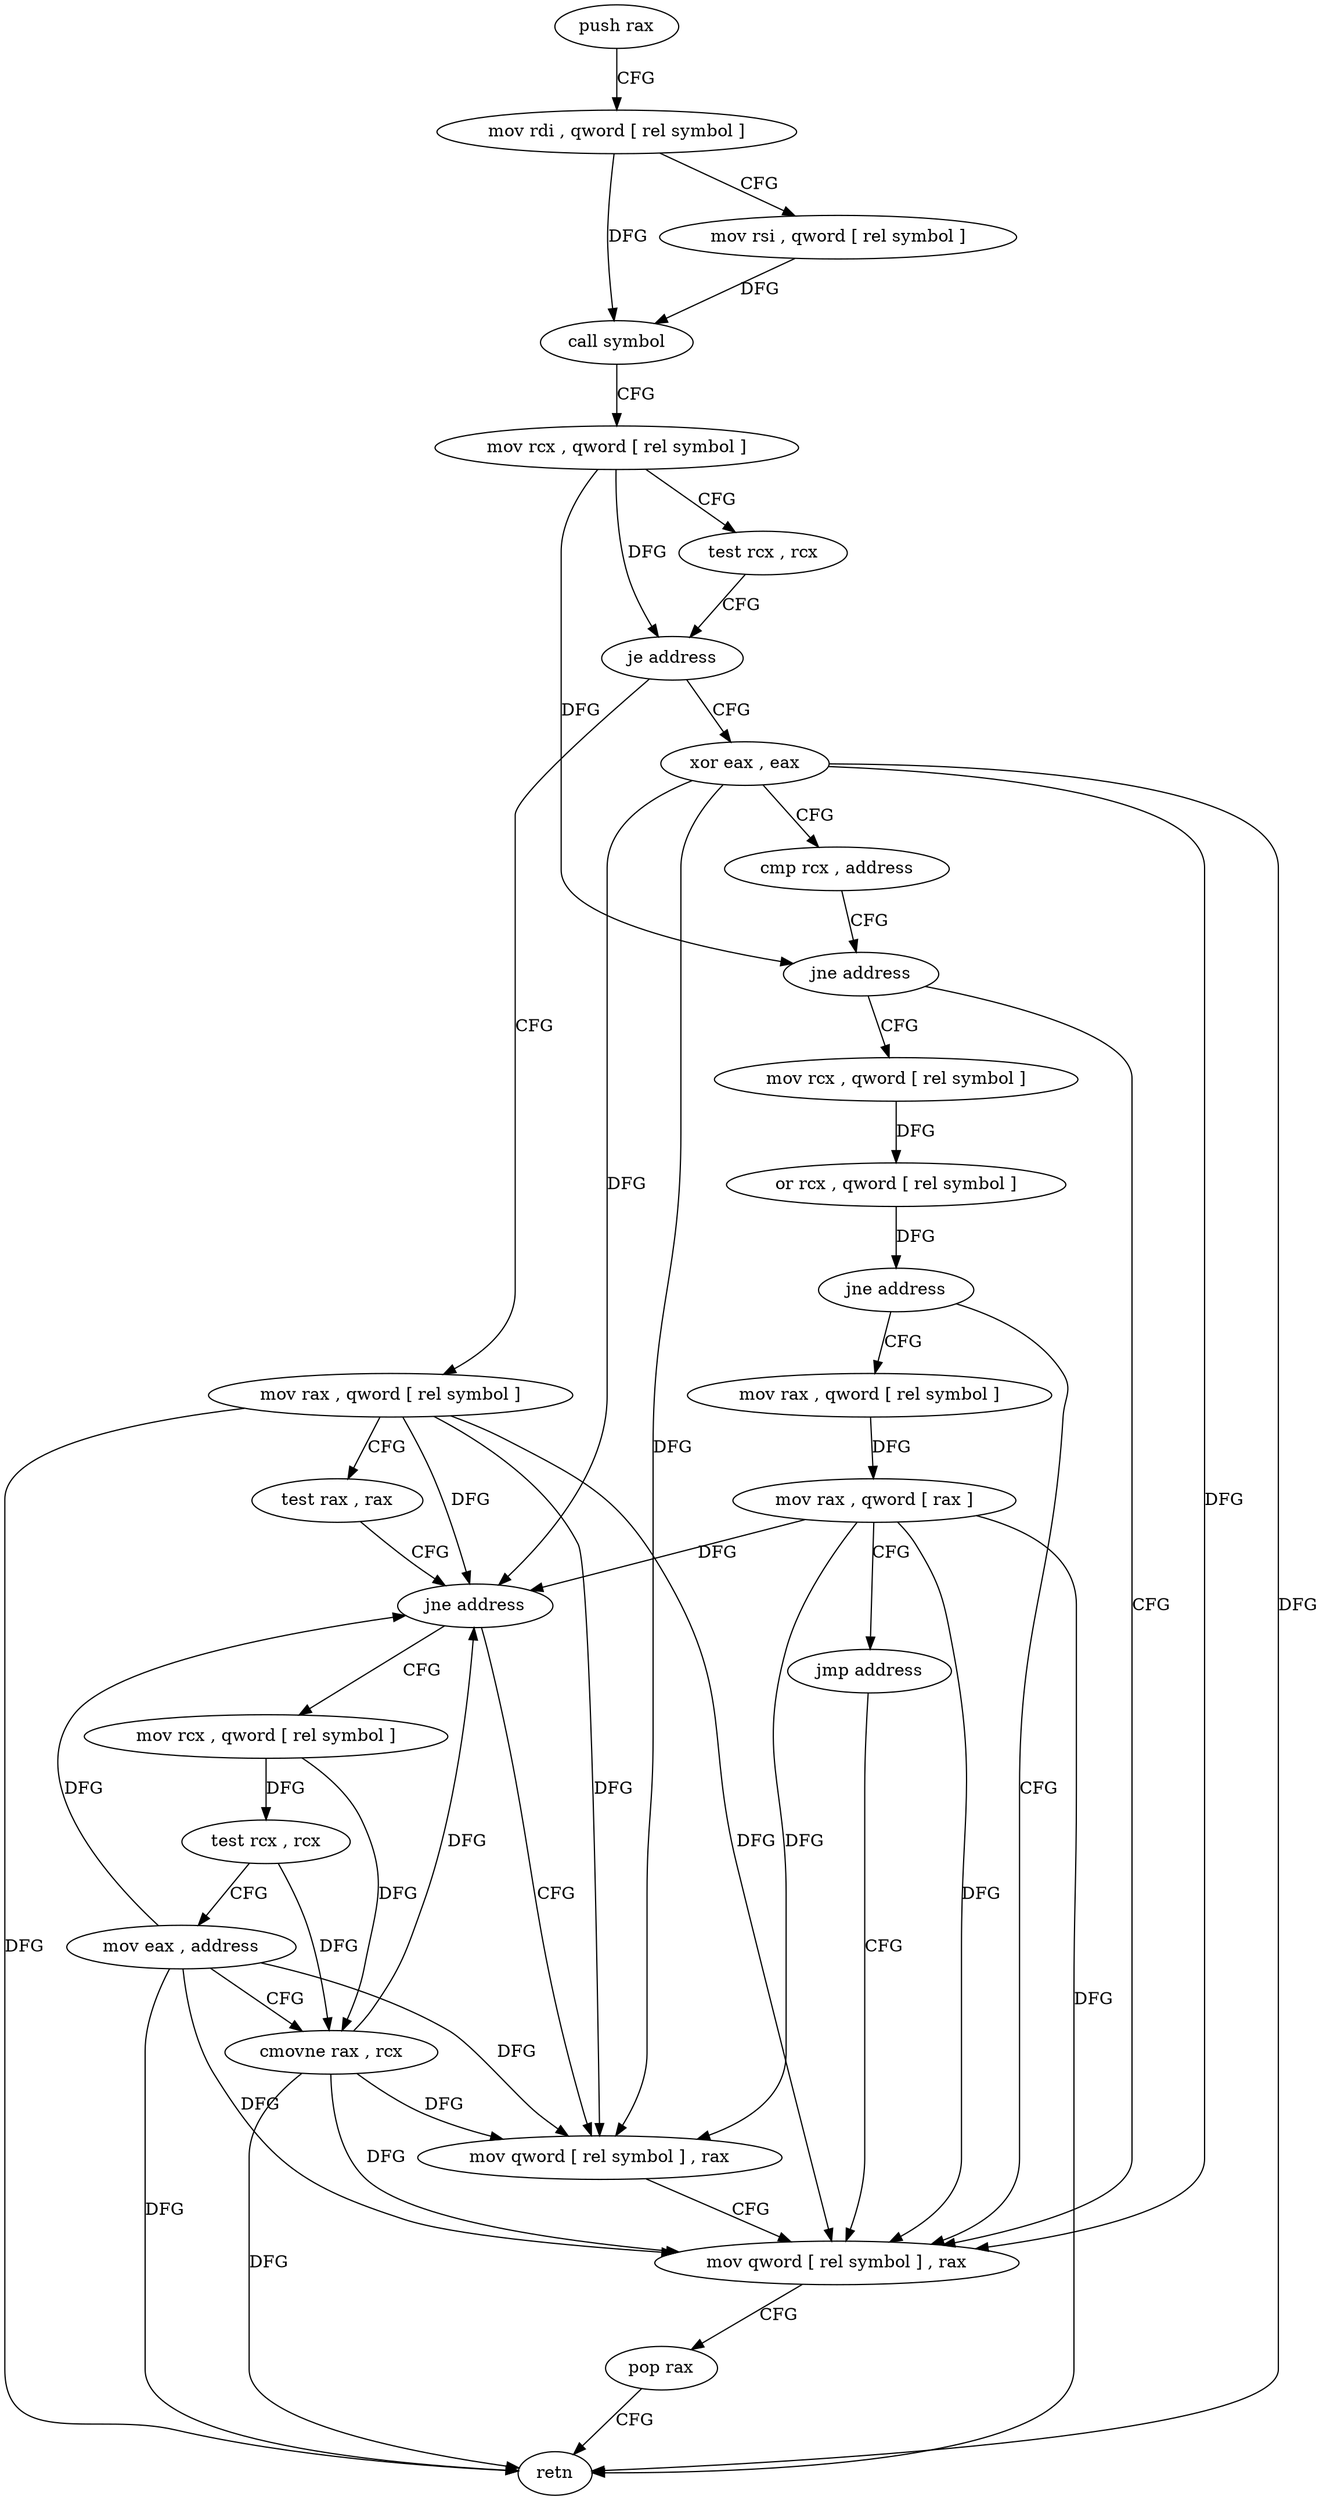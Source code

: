 digraph "func" {
"4202400" [label = "push rax" ]
"4202401" [label = "mov rdi , qword [ rel symbol ]" ]
"4202408" [label = "mov rsi , qword [ rel symbol ]" ]
"4202415" [label = "call symbol" ]
"4202420" [label = "mov rcx , qword [ rel symbol ]" ]
"4202427" [label = "test rcx , rcx" ]
"4202430" [label = "je address" ]
"4202468" [label = "mov rax , qword [ rel symbol ]" ]
"4202432" [label = "xor eax , eax" ]
"4202475" [label = "test rax , rax" ]
"4202478" [label = "jne address" ]
"4202499" [label = "mov qword [ rel symbol ] , rax" ]
"4202480" [label = "mov rcx , qword [ rel symbol ]" ]
"4202434" [label = "cmp rcx , address" ]
"4202438" [label = "jne address" ]
"4202506" [label = "mov qword [ rel symbol ] , rax" ]
"4202440" [label = "mov rcx , qword [ rel symbol ]" ]
"4202487" [label = "test rcx , rcx" ]
"4202490" [label = "mov eax , address" ]
"4202495" [label = "cmovne rax , rcx" ]
"4202513" [label = "pop rax" ]
"4202514" [label = "retn" ]
"4202447" [label = "or rcx , qword [ rel symbol ]" ]
"4202454" [label = "jne address" ]
"4202456" [label = "mov rax , qword [ rel symbol ]" ]
"4202463" [label = "mov rax , qword [ rax ]" ]
"4202466" [label = "jmp address" ]
"4202400" -> "4202401" [ label = "CFG" ]
"4202401" -> "4202408" [ label = "CFG" ]
"4202401" -> "4202415" [ label = "DFG" ]
"4202408" -> "4202415" [ label = "DFG" ]
"4202415" -> "4202420" [ label = "CFG" ]
"4202420" -> "4202427" [ label = "CFG" ]
"4202420" -> "4202430" [ label = "DFG" ]
"4202420" -> "4202438" [ label = "DFG" ]
"4202427" -> "4202430" [ label = "CFG" ]
"4202430" -> "4202468" [ label = "CFG" ]
"4202430" -> "4202432" [ label = "CFG" ]
"4202468" -> "4202475" [ label = "CFG" ]
"4202468" -> "4202478" [ label = "DFG" ]
"4202468" -> "4202499" [ label = "DFG" ]
"4202468" -> "4202506" [ label = "DFG" ]
"4202468" -> "4202514" [ label = "DFG" ]
"4202432" -> "4202434" [ label = "CFG" ]
"4202432" -> "4202478" [ label = "DFG" ]
"4202432" -> "4202499" [ label = "DFG" ]
"4202432" -> "4202506" [ label = "DFG" ]
"4202432" -> "4202514" [ label = "DFG" ]
"4202475" -> "4202478" [ label = "CFG" ]
"4202478" -> "4202499" [ label = "CFG" ]
"4202478" -> "4202480" [ label = "CFG" ]
"4202499" -> "4202506" [ label = "CFG" ]
"4202480" -> "4202487" [ label = "DFG" ]
"4202480" -> "4202495" [ label = "DFG" ]
"4202434" -> "4202438" [ label = "CFG" ]
"4202438" -> "4202506" [ label = "CFG" ]
"4202438" -> "4202440" [ label = "CFG" ]
"4202506" -> "4202513" [ label = "CFG" ]
"4202440" -> "4202447" [ label = "DFG" ]
"4202487" -> "4202490" [ label = "CFG" ]
"4202487" -> "4202495" [ label = "DFG" ]
"4202490" -> "4202495" [ label = "CFG" ]
"4202490" -> "4202478" [ label = "DFG" ]
"4202490" -> "4202499" [ label = "DFG" ]
"4202490" -> "4202506" [ label = "DFG" ]
"4202490" -> "4202514" [ label = "DFG" ]
"4202495" -> "4202499" [ label = "DFG" ]
"4202495" -> "4202478" [ label = "DFG" ]
"4202495" -> "4202506" [ label = "DFG" ]
"4202495" -> "4202514" [ label = "DFG" ]
"4202513" -> "4202514" [ label = "CFG" ]
"4202447" -> "4202454" [ label = "DFG" ]
"4202454" -> "4202506" [ label = "CFG" ]
"4202454" -> "4202456" [ label = "CFG" ]
"4202456" -> "4202463" [ label = "DFG" ]
"4202463" -> "4202466" [ label = "CFG" ]
"4202463" -> "4202478" [ label = "DFG" ]
"4202463" -> "4202499" [ label = "DFG" ]
"4202463" -> "4202506" [ label = "DFG" ]
"4202463" -> "4202514" [ label = "DFG" ]
"4202466" -> "4202506" [ label = "CFG" ]
}
